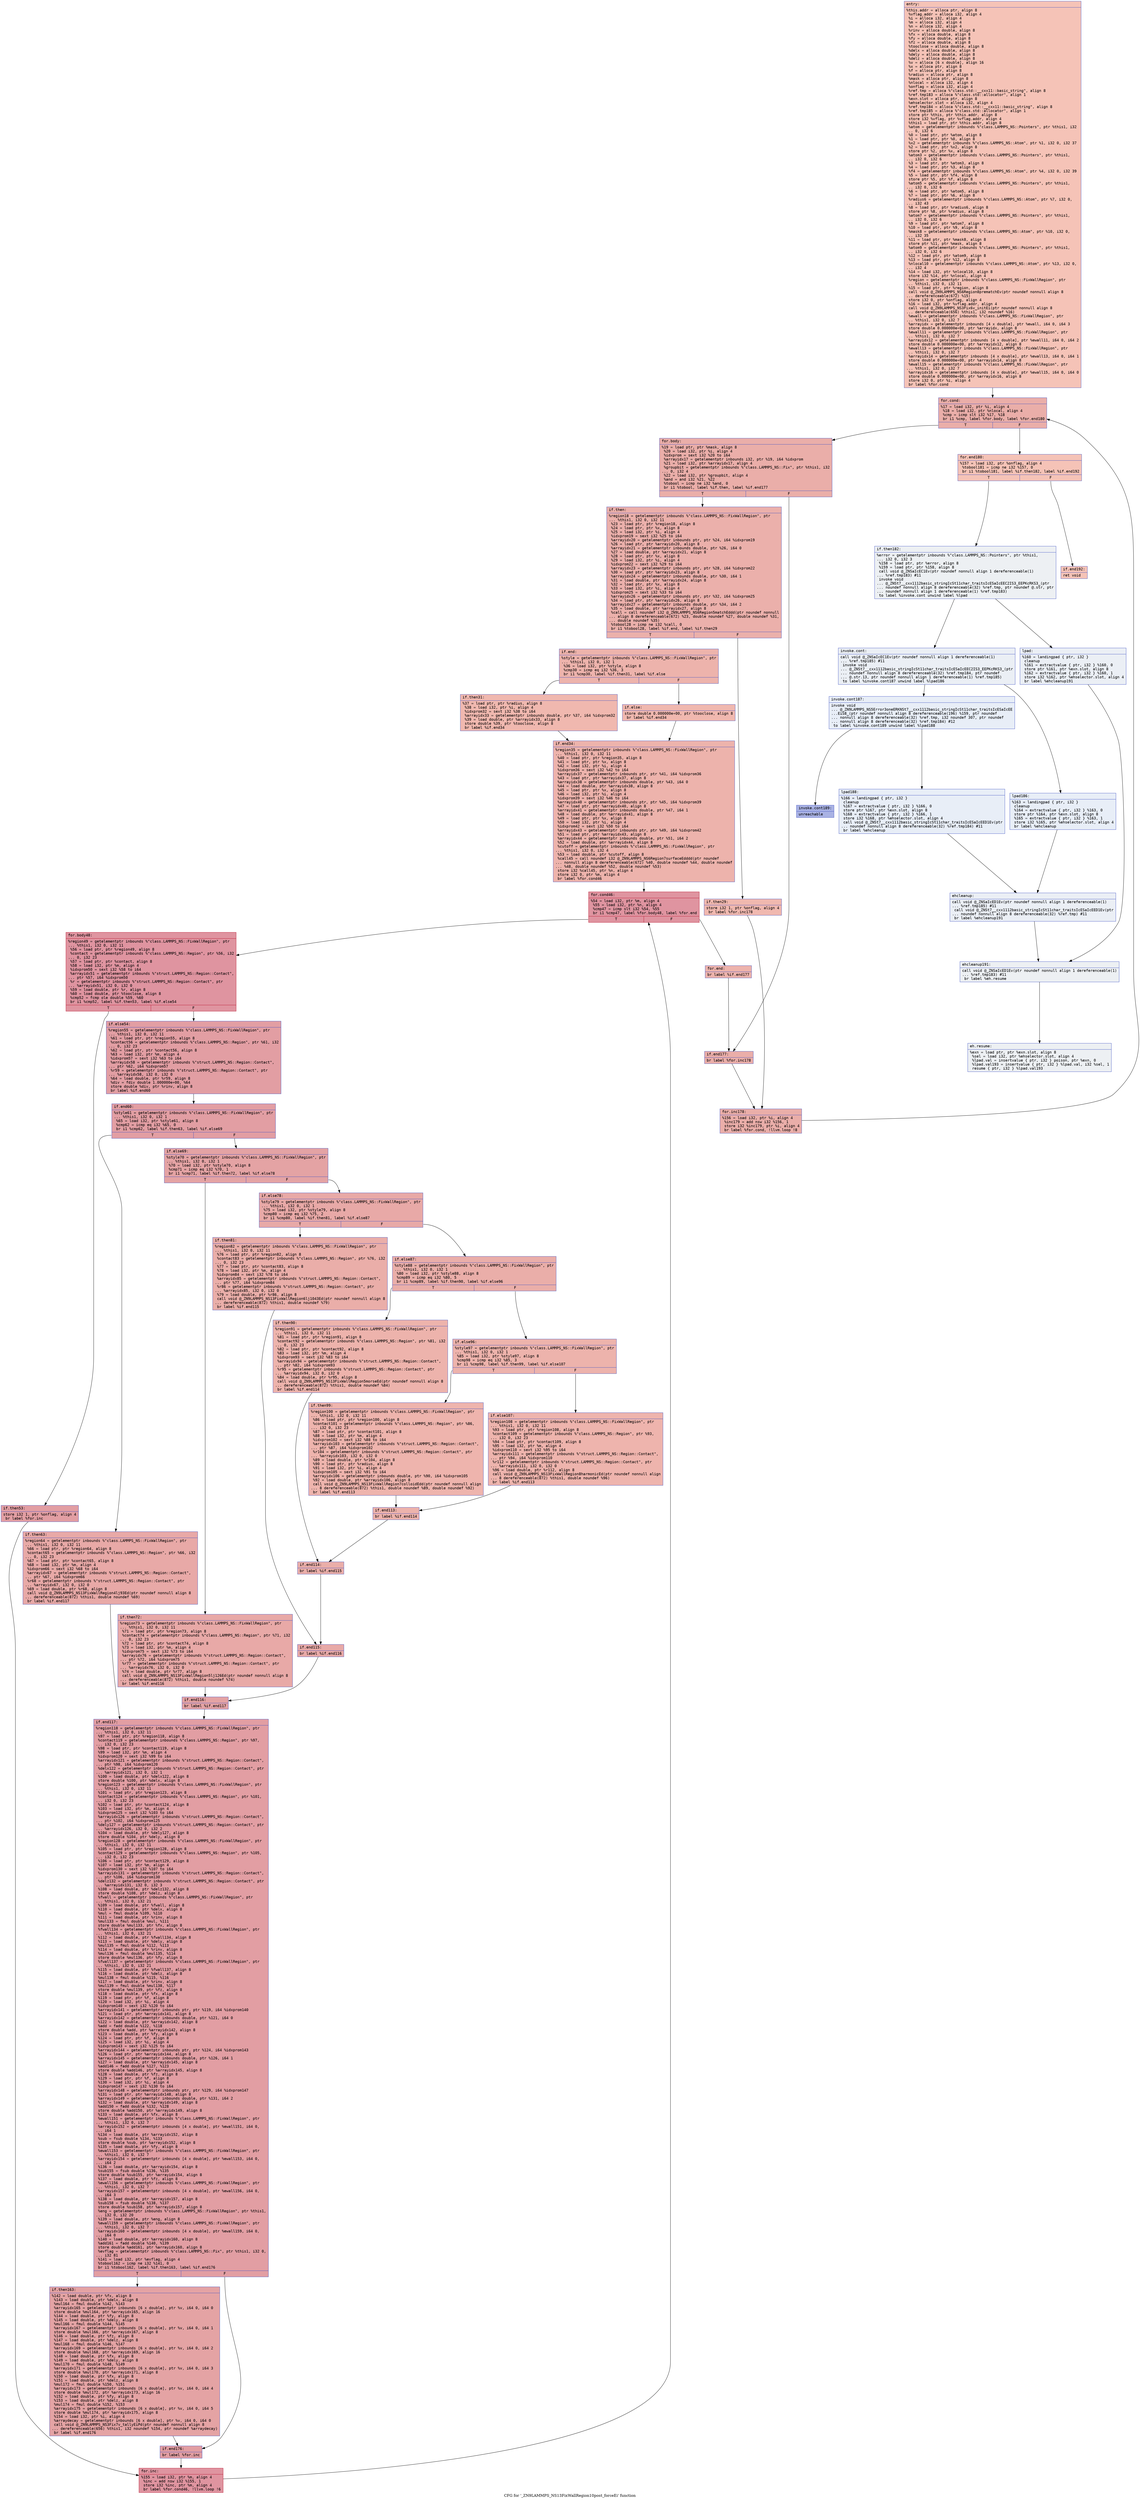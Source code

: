 digraph "CFG for '_ZN9LAMMPS_NS13FixWallRegion10post_forceEi' function" {
	label="CFG for '_ZN9LAMMPS_NS13FixWallRegion10post_forceEi' function";

	Node0x5591c7708be0 [shape=record,color="#3d50c3ff", style=filled, fillcolor="#e8765c70" fontname="Courier",label="{entry:\l|  %this.addr = alloca ptr, align 8\l  %vflag.addr = alloca i32, align 4\l  %i = alloca i32, align 4\l  %m = alloca i32, align 4\l  %n = alloca i32, align 4\l  %rinv = alloca double, align 8\l  %fx = alloca double, align 8\l  %fy = alloca double, align 8\l  %fz = alloca double, align 8\l  %tooclose = alloca double, align 8\l  %delx = alloca double, align 8\l  %dely = alloca double, align 8\l  %delz = alloca double, align 8\l  %v = alloca [6 x double], align 16\l  %x = alloca ptr, align 8\l  %f = alloca ptr, align 8\l  %radius = alloca ptr, align 8\l  %mask = alloca ptr, align 8\l  %nlocal = alloca i32, align 4\l  %onflag = alloca i32, align 4\l  %ref.tmp = alloca %\"class.std::__cxx11::basic_string\", align 8\l  %ref.tmp183 = alloca %\"class.std::allocator\", align 1\l  %exn.slot = alloca ptr, align 8\l  %ehselector.slot = alloca i32, align 4\l  %ref.tmp184 = alloca %\"class.std::__cxx11::basic_string\", align 8\l  %ref.tmp185 = alloca %\"class.std::allocator\", align 1\l  store ptr %this, ptr %this.addr, align 8\l  store i32 %vflag, ptr %vflag.addr, align 4\l  %this1 = load ptr, ptr %this.addr, align 8\l  %atom = getelementptr inbounds %\"class.LAMMPS_NS::Pointers\", ptr %this1, i32\l... 0, i32 6\l  %0 = load ptr, ptr %atom, align 8\l  %1 = load ptr, ptr %0, align 8\l  %x2 = getelementptr inbounds %\"class.LAMMPS_NS::Atom\", ptr %1, i32 0, i32 37\l  %2 = load ptr, ptr %x2, align 8\l  store ptr %2, ptr %x, align 8\l  %atom3 = getelementptr inbounds %\"class.LAMMPS_NS::Pointers\", ptr %this1,\l... i32 0, i32 6\l  %3 = load ptr, ptr %atom3, align 8\l  %4 = load ptr, ptr %3, align 8\l  %f4 = getelementptr inbounds %\"class.LAMMPS_NS::Atom\", ptr %4, i32 0, i32 39\l  %5 = load ptr, ptr %f4, align 8\l  store ptr %5, ptr %f, align 8\l  %atom5 = getelementptr inbounds %\"class.LAMMPS_NS::Pointers\", ptr %this1,\l... i32 0, i32 6\l  %6 = load ptr, ptr %atom5, align 8\l  %7 = load ptr, ptr %6, align 8\l  %radius6 = getelementptr inbounds %\"class.LAMMPS_NS::Atom\", ptr %7, i32 0,\l... i32 43\l  %8 = load ptr, ptr %radius6, align 8\l  store ptr %8, ptr %radius, align 8\l  %atom7 = getelementptr inbounds %\"class.LAMMPS_NS::Pointers\", ptr %this1,\l... i32 0, i32 6\l  %9 = load ptr, ptr %atom7, align 8\l  %10 = load ptr, ptr %9, align 8\l  %mask8 = getelementptr inbounds %\"class.LAMMPS_NS::Atom\", ptr %10, i32 0,\l... i32 35\l  %11 = load ptr, ptr %mask8, align 8\l  store ptr %11, ptr %mask, align 8\l  %atom9 = getelementptr inbounds %\"class.LAMMPS_NS::Pointers\", ptr %this1,\l... i32 0, i32 6\l  %12 = load ptr, ptr %atom9, align 8\l  %13 = load ptr, ptr %12, align 8\l  %nlocal10 = getelementptr inbounds %\"class.LAMMPS_NS::Atom\", ptr %13, i32 0,\l... i32 4\l  %14 = load i32, ptr %nlocal10, align 8\l  store i32 %14, ptr %nlocal, align 4\l  %region = getelementptr inbounds %\"class.LAMMPS_NS::FixWallRegion\", ptr\l... %this1, i32 0, i32 11\l  %15 = load ptr, ptr %region, align 8\l  call void @_ZN9LAMMPS_NS6Region8prematchEv(ptr noundef nonnull align 8\l... dereferenceable(672) %15)\l  store i32 0, ptr %onflag, align 4\l  %16 = load i32, ptr %vflag.addr, align 4\l  call void @_ZN9LAMMPS_NS3Fix6v_initEi(ptr noundef nonnull align 8\l... dereferenceable(656) %this1, i32 noundef %16)\l  %ewall = getelementptr inbounds %\"class.LAMMPS_NS::FixWallRegion\", ptr\l... %this1, i32 0, i32 7\l  %arrayidx = getelementptr inbounds [4 x double], ptr %ewall, i64 0, i64 3\l  store double 0.000000e+00, ptr %arrayidx, align 8\l  %ewall11 = getelementptr inbounds %\"class.LAMMPS_NS::FixWallRegion\", ptr\l... %this1, i32 0, i32 7\l  %arrayidx12 = getelementptr inbounds [4 x double], ptr %ewall11, i64 0, i64 2\l  store double 0.000000e+00, ptr %arrayidx12, align 8\l  %ewall13 = getelementptr inbounds %\"class.LAMMPS_NS::FixWallRegion\", ptr\l... %this1, i32 0, i32 7\l  %arrayidx14 = getelementptr inbounds [4 x double], ptr %ewall13, i64 0, i64 1\l  store double 0.000000e+00, ptr %arrayidx14, align 8\l  %ewall15 = getelementptr inbounds %\"class.LAMMPS_NS::FixWallRegion\", ptr\l... %this1, i32 0, i32 7\l  %arrayidx16 = getelementptr inbounds [4 x double], ptr %ewall15, i64 0, i64 0\l  store double 0.000000e+00, ptr %arrayidx16, align 8\l  store i32 0, ptr %i, align 4\l  br label %for.cond\l}"];
	Node0x5591c7708be0 -> Node0x5591c770cb90[tooltip="entry -> for.cond\nProbability 100.00%" ];
	Node0x5591c770cb90 [shape=record,color="#3d50c3ff", style=filled, fillcolor="#d0473d70" fontname="Courier",label="{for.cond:\l|  %17 = load i32, ptr %i, align 4\l  %18 = load i32, ptr %nlocal, align 4\l  %cmp = icmp slt i32 %17, %18\l  br i1 %cmp, label %for.body, label %for.end180\l|{<s0>T|<s1>F}}"];
	Node0x5591c770cb90:s0 -> Node0x5591c770ce90[tooltip="for.cond -> for.body\nProbability 96.88%" ];
	Node0x5591c770cb90:s1 -> Node0x5591c770cf10[tooltip="for.cond -> for.end180\nProbability 3.12%" ];
	Node0x5591c770ce90 [shape=record,color="#3d50c3ff", style=filled, fillcolor="#d0473d70" fontname="Courier",label="{for.body:\l|  %19 = load ptr, ptr %mask, align 8\l  %20 = load i32, ptr %i, align 4\l  %idxprom = sext i32 %20 to i64\l  %arrayidx17 = getelementptr inbounds i32, ptr %19, i64 %idxprom\l  %21 = load i32, ptr %arrayidx17, align 4\l  %groupbit = getelementptr inbounds %\"class.LAMMPS_NS::Fix\", ptr %this1, i32\l... 0, i32 4\l  %22 = load i32, ptr %groupbit, align 4\l  %and = and i32 %21, %22\l  %tobool = icmp ne i32 %and, 0\l  br i1 %tobool, label %if.then, label %if.end177\l|{<s0>T|<s1>F}}"];
	Node0x5591c770ce90:s0 -> Node0x5591c770d650[tooltip="for.body -> if.then\nProbability 62.50%" ];
	Node0x5591c770ce90:s1 -> Node0x5591c770d6c0[tooltip="for.body -> if.end177\nProbability 37.50%" ];
	Node0x5591c770d650 [shape=record,color="#3d50c3ff", style=filled, fillcolor="#d24b4070" fontname="Courier",label="{if.then:\l|  %region18 = getelementptr inbounds %\"class.LAMMPS_NS::FixWallRegion\", ptr\l... %this1, i32 0, i32 11\l  %23 = load ptr, ptr %region18, align 8\l  %24 = load ptr, ptr %x, align 8\l  %25 = load i32, ptr %i, align 4\l  %idxprom19 = sext i32 %25 to i64\l  %arrayidx20 = getelementptr inbounds ptr, ptr %24, i64 %idxprom19\l  %26 = load ptr, ptr %arrayidx20, align 8\l  %arrayidx21 = getelementptr inbounds double, ptr %26, i64 0\l  %27 = load double, ptr %arrayidx21, align 8\l  %28 = load ptr, ptr %x, align 8\l  %29 = load i32, ptr %i, align 4\l  %idxprom22 = sext i32 %29 to i64\l  %arrayidx23 = getelementptr inbounds ptr, ptr %28, i64 %idxprom22\l  %30 = load ptr, ptr %arrayidx23, align 8\l  %arrayidx24 = getelementptr inbounds double, ptr %30, i64 1\l  %31 = load double, ptr %arrayidx24, align 8\l  %32 = load ptr, ptr %x, align 8\l  %33 = load i32, ptr %i, align 4\l  %idxprom25 = sext i32 %33 to i64\l  %arrayidx26 = getelementptr inbounds ptr, ptr %32, i64 %idxprom25\l  %34 = load ptr, ptr %arrayidx26, align 8\l  %arrayidx27 = getelementptr inbounds double, ptr %34, i64 2\l  %35 = load double, ptr %arrayidx27, align 8\l  %call = call noundef i32 @_ZN9LAMMPS_NS6Region5matchEddd(ptr noundef nonnull\l... align 8 dereferenceable(672) %23, double noundef %27, double noundef %31,\l... double noundef %35)\l  %tobool28 = icmp ne i32 %call, 0\l  br i1 %tobool28, label %if.end, label %if.then29\l|{<s0>T|<s1>F}}"];
	Node0x5591c770d650:s0 -> Node0x5591c770e980[tooltip="if.then -> if.end\nProbability 62.50%" ];
	Node0x5591c770d650:s1 -> Node0x5591c770ea30[tooltip="if.then -> if.then29\nProbability 37.50%" ];
	Node0x5591c770ea30 [shape=record,color="#3d50c3ff", style=filled, fillcolor="#dc5d4a70" fontname="Courier",label="{if.then29:\l|  store i32 1, ptr %onflag, align 4\l  br label %for.inc178\l}"];
	Node0x5591c770ea30 -> Node0x5591c770ec60[tooltip="if.then29 -> for.inc178\nProbability 100.00%" ];
	Node0x5591c770e980 [shape=record,color="#3d50c3ff", style=filled, fillcolor="#d6524470" fontname="Courier",label="{if.end:\l|  %style = getelementptr inbounds %\"class.LAMMPS_NS::FixWallRegion\", ptr\l... %this1, i32 0, i32 1\l  %36 = load i32, ptr %style, align 8\l  %cmp30 = icmp eq i32 %36, 3\l  br i1 %cmp30, label %if.then31, label %if.else\l|{<s0>T|<s1>F}}"];
	Node0x5591c770e980:s0 -> Node0x5591c770ef60[tooltip="if.end -> if.then31\nProbability 50.00%" ];
	Node0x5591c770e980:s1 -> Node0x5591c770efe0[tooltip="if.end -> if.else\nProbability 50.00%" ];
	Node0x5591c770ef60 [shape=record,color="#3d50c3ff", style=filled, fillcolor="#dc5d4a70" fontname="Courier",label="{if.then31:\l|  %37 = load ptr, ptr %radius, align 8\l  %38 = load i32, ptr %i, align 4\l  %idxprom32 = sext i32 %38 to i64\l  %arrayidx33 = getelementptr inbounds double, ptr %37, i64 %idxprom32\l  %39 = load double, ptr %arrayidx33, align 8\l  store double %39, ptr %tooclose, align 8\l  br label %if.end34\l}"];
	Node0x5591c770ef60 -> Node0x5591c770f4f0[tooltip="if.then31 -> if.end34\nProbability 100.00%" ];
	Node0x5591c770efe0 [shape=record,color="#3d50c3ff", style=filled, fillcolor="#dc5d4a70" fontname="Courier",label="{if.else:\l|  store double 0.000000e+00, ptr %tooclose, align 8\l  br label %if.end34\l}"];
	Node0x5591c770efe0 -> Node0x5591c770f4f0[tooltip="if.else -> if.end34\nProbability 100.00%" ];
	Node0x5591c770f4f0 [shape=record,color="#3d50c3ff", style=filled, fillcolor="#d6524470" fontname="Courier",label="{if.end34:\l|  %region35 = getelementptr inbounds %\"class.LAMMPS_NS::FixWallRegion\", ptr\l... %this1, i32 0, i32 11\l  %40 = load ptr, ptr %region35, align 8\l  %41 = load ptr, ptr %x, align 8\l  %42 = load i32, ptr %i, align 4\l  %idxprom36 = sext i32 %42 to i64\l  %arrayidx37 = getelementptr inbounds ptr, ptr %41, i64 %idxprom36\l  %43 = load ptr, ptr %arrayidx37, align 8\l  %arrayidx38 = getelementptr inbounds double, ptr %43, i64 0\l  %44 = load double, ptr %arrayidx38, align 8\l  %45 = load ptr, ptr %x, align 8\l  %46 = load i32, ptr %i, align 4\l  %idxprom39 = sext i32 %46 to i64\l  %arrayidx40 = getelementptr inbounds ptr, ptr %45, i64 %idxprom39\l  %47 = load ptr, ptr %arrayidx40, align 8\l  %arrayidx41 = getelementptr inbounds double, ptr %47, i64 1\l  %48 = load double, ptr %arrayidx41, align 8\l  %49 = load ptr, ptr %x, align 8\l  %50 = load i32, ptr %i, align 4\l  %idxprom42 = sext i32 %50 to i64\l  %arrayidx43 = getelementptr inbounds ptr, ptr %49, i64 %idxprom42\l  %51 = load ptr, ptr %arrayidx43, align 8\l  %arrayidx44 = getelementptr inbounds double, ptr %51, i64 2\l  %52 = load double, ptr %arrayidx44, align 8\l  %cutoff = getelementptr inbounds %\"class.LAMMPS_NS::FixWallRegion\", ptr\l... %this1, i32 0, i32 4\l  %53 = load double, ptr %cutoff, align 8\l  %call45 = call noundef i32 @_ZN9LAMMPS_NS6Region7surfaceEdddd(ptr noundef\l... nonnull align 8 dereferenceable(672) %40, double noundef %44, double noundef\l... %48, double noundef %52, double noundef %53)\l  store i32 %call45, ptr %n, align 4\l  store i32 0, ptr %m, align 4\l  br label %for.cond46\l}"];
	Node0x5591c770f4f0 -> Node0x5591c7711260[tooltip="if.end34 -> for.cond46\nProbability 100.00%" ];
	Node0x5591c7711260 [shape=record,color="#b70d28ff", style=filled, fillcolor="#b70d2870" fontname="Courier",label="{for.cond46:\l|  %54 = load i32, ptr %m, align 4\l  %55 = load i32, ptr %n, align 4\l  %cmp47 = icmp slt i32 %54, %55\l  br i1 %cmp47, label %for.body48, label %for.end\l|{<s0>T|<s1>F}}"];
	Node0x5591c7711260:s0 -> Node0x5591c77114b0[tooltip="for.cond46 -> for.body48\nProbability 96.88%" ];
	Node0x5591c7711260:s1 -> Node0x5591c770c430[tooltip="for.cond46 -> for.end\nProbability 3.12%" ];
	Node0x5591c77114b0 [shape=record,color="#b70d28ff", style=filled, fillcolor="#b70d2870" fontname="Courier",label="{for.body48:\l|  %region49 = getelementptr inbounds %\"class.LAMMPS_NS::FixWallRegion\", ptr\l... %this1, i32 0, i32 11\l  %56 = load ptr, ptr %region49, align 8\l  %contact = getelementptr inbounds %\"class.LAMMPS_NS::Region\", ptr %56, i32\l... 0, i32 23\l  %57 = load ptr, ptr %contact, align 8\l  %58 = load i32, ptr %m, align 4\l  %idxprom50 = sext i32 %58 to i64\l  %arrayidx51 = getelementptr inbounds %\"struct.LAMMPS_NS::Region::Contact\",\l... ptr %57, i64 %idxprom50\l  %r = getelementptr inbounds %\"struct.LAMMPS_NS::Region::Contact\", ptr\l... %arrayidx51, i32 0, i32 0\l  %59 = load double, ptr %r, align 8\l  %60 = load double, ptr %tooclose, align 8\l  %cmp52 = fcmp ole double %59, %60\l  br i1 %cmp52, label %if.then53, label %if.else54\l|{<s0>T|<s1>F}}"];
	Node0x5591c77114b0:s0 -> Node0x5591c7712440[tooltip="for.body48 -> if.then53\nProbability 50.00%" ];
	Node0x5591c77114b0:s1 -> Node0x5591c77124c0[tooltip="for.body48 -> if.else54\nProbability 50.00%" ];
	Node0x5591c7712440 [shape=record,color="#3d50c3ff", style=filled, fillcolor="#be242e70" fontname="Courier",label="{if.then53:\l|  store i32 1, ptr %onflag, align 4\l  br label %for.inc\l}"];
	Node0x5591c7712440 -> Node0x5591c77126f0[tooltip="if.then53 -> for.inc\nProbability 100.00%" ];
	Node0x5591c77124c0 [shape=record,color="#3d50c3ff", style=filled, fillcolor="#be242e70" fontname="Courier",label="{if.else54:\l|  %region55 = getelementptr inbounds %\"class.LAMMPS_NS::FixWallRegion\", ptr\l... %this1, i32 0, i32 11\l  %61 = load ptr, ptr %region55, align 8\l  %contact56 = getelementptr inbounds %\"class.LAMMPS_NS::Region\", ptr %61, i32\l... 0, i32 23\l  %62 = load ptr, ptr %contact56, align 8\l  %63 = load i32, ptr %m, align 4\l  %idxprom57 = sext i32 %63 to i64\l  %arrayidx58 = getelementptr inbounds %\"struct.LAMMPS_NS::Region::Contact\",\l... ptr %62, i64 %idxprom57\l  %r59 = getelementptr inbounds %\"struct.LAMMPS_NS::Region::Contact\", ptr\l... %arrayidx58, i32 0, i32 0\l  %64 = load double, ptr %r59, align 8\l  %div = fdiv double 1.000000e+00, %64\l  store double %div, ptr %rinv, align 8\l  br label %if.end60\l}"];
	Node0x5591c77124c0 -> Node0x5591c7712f50[tooltip="if.else54 -> if.end60\nProbability 100.00%" ];
	Node0x5591c7712f50 [shape=record,color="#3d50c3ff", style=filled, fillcolor="#be242e70" fontname="Courier",label="{if.end60:\l|  %style61 = getelementptr inbounds %\"class.LAMMPS_NS::FixWallRegion\", ptr\l... %this1, i32 0, i32 1\l  %65 = load i32, ptr %style61, align 8\l  %cmp62 = icmp eq i32 %65, 0\l  br i1 %cmp62, label %if.then63, label %if.else69\l|{<s0>T|<s1>F}}"];
	Node0x5591c7712f50:s0 -> Node0x5591c7713250[tooltip="if.end60 -> if.then63\nProbability 37.50%" ];
	Node0x5591c7712f50:s1 -> Node0x5591c77132d0[tooltip="if.end60 -> if.else69\nProbability 62.50%" ];
	Node0x5591c7713250 [shape=record,color="#3d50c3ff", style=filled, fillcolor="#ca3b3770" fontname="Courier",label="{if.then63:\l|  %region64 = getelementptr inbounds %\"class.LAMMPS_NS::FixWallRegion\", ptr\l... %this1, i32 0, i32 11\l  %66 = load ptr, ptr %region64, align 8\l  %contact65 = getelementptr inbounds %\"class.LAMMPS_NS::Region\", ptr %66, i32\l... 0, i32 23\l  %67 = load ptr, ptr %contact65, align 8\l  %68 = load i32, ptr %m, align 4\l  %idxprom66 = sext i32 %68 to i64\l  %arrayidx67 = getelementptr inbounds %\"struct.LAMMPS_NS::Region::Contact\",\l... ptr %67, i64 %idxprom66\l  %r68 = getelementptr inbounds %\"struct.LAMMPS_NS::Region::Contact\", ptr\l... %arrayidx67, i32 0, i32 0\l  %69 = load double, ptr %r68, align 8\l  call void @_ZN9LAMMPS_NS13FixWallRegion4lj93Ed(ptr noundef nonnull align 8\l... dereferenceable(872) %this1, double noundef %69)\l  br label %if.end117\l}"];
	Node0x5591c7713250 -> Node0x5591c7713cc0[tooltip="if.then63 -> if.end117\nProbability 100.00%" ];
	Node0x5591c77132d0 [shape=record,color="#3d50c3ff", style=filled, fillcolor="#c32e3170" fontname="Courier",label="{if.else69:\l|  %style70 = getelementptr inbounds %\"class.LAMMPS_NS::FixWallRegion\", ptr\l... %this1, i32 0, i32 1\l  %70 = load i32, ptr %style70, align 8\l  %cmp71 = icmp eq i32 %70, 1\l  br i1 %cmp71, label %if.then72, label %if.else78\l|{<s0>T|<s1>F}}"];
	Node0x5591c77132d0:s0 -> Node0x5591c7713fb0[tooltip="if.else69 -> if.then72\nProbability 50.00%" ];
	Node0x5591c77132d0:s1 -> Node0x5591c7714030[tooltip="if.else69 -> if.else78\nProbability 50.00%" ];
	Node0x5591c7713fb0 [shape=record,color="#3d50c3ff", style=filled, fillcolor="#ca3b3770" fontname="Courier",label="{if.then72:\l|  %region73 = getelementptr inbounds %\"class.LAMMPS_NS::FixWallRegion\", ptr\l... %this1, i32 0, i32 11\l  %71 = load ptr, ptr %region73, align 8\l  %contact74 = getelementptr inbounds %\"class.LAMMPS_NS::Region\", ptr %71, i32\l... 0, i32 23\l  %72 = load ptr, ptr %contact74, align 8\l  %73 = load i32, ptr %m, align 4\l  %idxprom75 = sext i32 %73 to i64\l  %arrayidx76 = getelementptr inbounds %\"struct.LAMMPS_NS::Region::Contact\",\l... ptr %72, i64 %idxprom75\l  %r77 = getelementptr inbounds %\"struct.LAMMPS_NS::Region::Contact\", ptr\l... %arrayidx76, i32 0, i32 0\l  %74 = load double, ptr %r77, align 8\l  call void @_ZN9LAMMPS_NS13FixWallRegion5lj126Ed(ptr noundef nonnull align 8\l... dereferenceable(872) %this1, double noundef %74)\l  br label %if.end116\l}"];
	Node0x5591c7713fb0 -> Node0x5591c7714a20[tooltip="if.then72 -> if.end116\nProbability 100.00%" ];
	Node0x5591c7714030 [shape=record,color="#3d50c3ff", style=filled, fillcolor="#ca3b3770" fontname="Courier",label="{if.else78:\l|  %style79 = getelementptr inbounds %\"class.LAMMPS_NS::FixWallRegion\", ptr\l... %this1, i32 0, i32 1\l  %75 = load i32, ptr %style79, align 8\l  %cmp80 = icmp eq i32 %75, 2\l  br i1 %cmp80, label %if.then81, label %if.else87\l|{<s0>T|<s1>F}}"];
	Node0x5591c7714030:s0 -> Node0x5591c7714d10[tooltip="if.else78 -> if.then81\nProbability 50.00%" ];
	Node0x5591c7714030:s1 -> Node0x5591c7714d90[tooltip="if.else78 -> if.else87\nProbability 50.00%" ];
	Node0x5591c7714d10 [shape=record,color="#3d50c3ff", style=filled, fillcolor="#d0473d70" fontname="Courier",label="{if.then81:\l|  %region82 = getelementptr inbounds %\"class.LAMMPS_NS::FixWallRegion\", ptr\l... %this1, i32 0, i32 11\l  %76 = load ptr, ptr %region82, align 8\l  %contact83 = getelementptr inbounds %\"class.LAMMPS_NS::Region\", ptr %76, i32\l... 0, i32 23\l  %77 = load ptr, ptr %contact83, align 8\l  %78 = load i32, ptr %m, align 4\l  %idxprom84 = sext i32 %78 to i64\l  %arrayidx85 = getelementptr inbounds %\"struct.LAMMPS_NS::Region::Contact\",\l... ptr %77, i64 %idxprom84\l  %r86 = getelementptr inbounds %\"struct.LAMMPS_NS::Region::Contact\", ptr\l... %arrayidx85, i32 0, i32 0\l  %79 = load double, ptr %r86, align 8\l  call void @_ZN9LAMMPS_NS13FixWallRegion6lj1043Ed(ptr noundef nonnull align 8\l... dereferenceable(872) %this1, double noundef %79)\l  br label %if.end115\l}"];
	Node0x5591c7714d10 -> Node0x5591c7715780[tooltip="if.then81 -> if.end115\nProbability 100.00%" ];
	Node0x5591c7714d90 [shape=record,color="#3d50c3ff", style=filled, fillcolor="#d0473d70" fontname="Courier",label="{if.else87:\l|  %style88 = getelementptr inbounds %\"class.LAMMPS_NS::FixWallRegion\", ptr\l... %this1, i32 0, i32 1\l  %80 = load i32, ptr %style88, align 8\l  %cmp89 = icmp eq i32 %80, 5\l  br i1 %cmp89, label %if.then90, label %if.else96\l|{<s0>T|<s1>F}}"];
	Node0x5591c7714d90:s0 -> Node0x5591c7715a70[tooltip="if.else87 -> if.then90\nProbability 50.00%" ];
	Node0x5591c7714d90:s1 -> Node0x5591c7715af0[tooltip="if.else87 -> if.else96\nProbability 50.00%" ];
	Node0x5591c7715a70 [shape=record,color="#3d50c3ff", style=filled, fillcolor="#d6524470" fontname="Courier",label="{if.then90:\l|  %region91 = getelementptr inbounds %\"class.LAMMPS_NS::FixWallRegion\", ptr\l... %this1, i32 0, i32 11\l  %81 = load ptr, ptr %region91, align 8\l  %contact92 = getelementptr inbounds %\"class.LAMMPS_NS::Region\", ptr %81, i32\l... 0, i32 23\l  %82 = load ptr, ptr %contact92, align 8\l  %83 = load i32, ptr %m, align 4\l  %idxprom93 = sext i32 %83 to i64\l  %arrayidx94 = getelementptr inbounds %\"struct.LAMMPS_NS::Region::Contact\",\l... ptr %82, i64 %idxprom93\l  %r95 = getelementptr inbounds %\"struct.LAMMPS_NS::Region::Contact\", ptr\l... %arrayidx94, i32 0, i32 0\l  %84 = load double, ptr %r95, align 8\l  call void @_ZN9LAMMPS_NS13FixWallRegion5morseEd(ptr noundef nonnull align 8\l... dereferenceable(872) %this1, double noundef %84)\l  br label %if.end114\l}"];
	Node0x5591c7715a70 -> Node0x5591c77164e0[tooltip="if.then90 -> if.end114\nProbability 100.00%" ];
	Node0x5591c7715af0 [shape=record,color="#3d50c3ff", style=filled, fillcolor="#d6524470" fontname="Courier",label="{if.else96:\l|  %style97 = getelementptr inbounds %\"class.LAMMPS_NS::FixWallRegion\", ptr\l... %this1, i32 0, i32 1\l  %85 = load i32, ptr %style97, align 8\l  %cmp98 = icmp eq i32 %85, 3\l  br i1 %cmp98, label %if.then99, label %if.else107\l|{<s0>T|<s1>F}}"];
	Node0x5591c7715af0:s0 -> Node0x5591c77167d0[tooltip="if.else96 -> if.then99\nProbability 50.00%" ];
	Node0x5591c7715af0:s1 -> Node0x5591c7716850[tooltip="if.else96 -> if.else107\nProbability 50.00%" ];
	Node0x5591c77167d0 [shape=record,color="#3d50c3ff", style=filled, fillcolor="#d8564670" fontname="Courier",label="{if.then99:\l|  %region100 = getelementptr inbounds %\"class.LAMMPS_NS::FixWallRegion\", ptr\l... %this1, i32 0, i32 11\l  %86 = load ptr, ptr %region100, align 8\l  %contact101 = getelementptr inbounds %\"class.LAMMPS_NS::Region\", ptr %86,\l... i32 0, i32 23\l  %87 = load ptr, ptr %contact101, align 8\l  %88 = load i32, ptr %m, align 4\l  %idxprom102 = sext i32 %88 to i64\l  %arrayidx103 = getelementptr inbounds %\"struct.LAMMPS_NS::Region::Contact\",\l... ptr %87, i64 %idxprom102\l  %r104 = getelementptr inbounds %\"struct.LAMMPS_NS::Region::Contact\", ptr\l... %arrayidx103, i32 0, i32 0\l  %89 = load double, ptr %r104, align 8\l  %90 = load ptr, ptr %radius, align 8\l  %91 = load i32, ptr %i, align 4\l  %idxprom105 = sext i32 %91 to i64\l  %arrayidx106 = getelementptr inbounds double, ptr %90, i64 %idxprom105\l  %92 = load double, ptr %arrayidx106, align 8\l  call void @_ZN9LAMMPS_NS13FixWallRegion7colloidEdd(ptr noundef nonnull align\l... 8 dereferenceable(872) %this1, double noundef %89, double noundef %92)\l  br label %if.end113\l}"];
	Node0x5591c77167d0 -> Node0x5591c7717470[tooltip="if.then99 -> if.end113\nProbability 100.00%" ];
	Node0x5591c7716850 [shape=record,color="#3d50c3ff", style=filled, fillcolor="#d8564670" fontname="Courier",label="{if.else107:\l|  %region108 = getelementptr inbounds %\"class.LAMMPS_NS::FixWallRegion\", ptr\l... %this1, i32 0, i32 11\l  %93 = load ptr, ptr %region108, align 8\l  %contact109 = getelementptr inbounds %\"class.LAMMPS_NS::Region\", ptr %93,\l... i32 0, i32 23\l  %94 = load ptr, ptr %contact109, align 8\l  %95 = load i32, ptr %m, align 4\l  %idxprom110 = sext i32 %95 to i64\l  %arrayidx111 = getelementptr inbounds %\"struct.LAMMPS_NS::Region::Contact\",\l... ptr %94, i64 %idxprom110\l  %r112 = getelementptr inbounds %\"struct.LAMMPS_NS::Region::Contact\", ptr\l... %arrayidx111, i32 0, i32 0\l  %96 = load double, ptr %r112, align 8\l  call void @_ZN9LAMMPS_NS13FixWallRegion8harmonicEd(ptr noundef nonnull align\l... 8 dereferenceable(872) %this1, double noundef %96)\l  br label %if.end113\l}"];
	Node0x5591c7716850 -> Node0x5591c7717470[tooltip="if.else107 -> if.end113\nProbability 100.00%" ];
	Node0x5591c7717470 [shape=record,color="#3d50c3ff", style=filled, fillcolor="#d6524470" fontname="Courier",label="{if.end113:\l|  br label %if.end114\l}"];
	Node0x5591c7717470 -> Node0x5591c77164e0[tooltip="if.end113 -> if.end114\nProbability 100.00%" ];
	Node0x5591c77164e0 [shape=record,color="#3d50c3ff", style=filled, fillcolor="#d0473d70" fontname="Courier",label="{if.end114:\l|  br label %if.end115\l}"];
	Node0x5591c77164e0 -> Node0x5591c7715780[tooltip="if.end114 -> if.end115\nProbability 100.00%" ];
	Node0x5591c7715780 [shape=record,color="#3d50c3ff", style=filled, fillcolor="#ca3b3770" fontname="Courier",label="{if.end115:\l|  br label %if.end116\l}"];
	Node0x5591c7715780 -> Node0x5591c7714a20[tooltip="if.end115 -> if.end116\nProbability 100.00%" ];
	Node0x5591c7714a20 [shape=record,color="#3d50c3ff", style=filled, fillcolor="#c32e3170" fontname="Courier",label="{if.end116:\l|  br label %if.end117\l}"];
	Node0x5591c7714a20 -> Node0x5591c7713cc0[tooltip="if.end116 -> if.end117\nProbability 100.00%" ];
	Node0x5591c7713cc0 [shape=record,color="#3d50c3ff", style=filled, fillcolor="#be242e70" fontname="Courier",label="{if.end117:\l|  %region118 = getelementptr inbounds %\"class.LAMMPS_NS::FixWallRegion\", ptr\l... %this1, i32 0, i32 11\l  %97 = load ptr, ptr %region118, align 8\l  %contact119 = getelementptr inbounds %\"class.LAMMPS_NS::Region\", ptr %97,\l... i32 0, i32 23\l  %98 = load ptr, ptr %contact119, align 8\l  %99 = load i32, ptr %m, align 4\l  %idxprom120 = sext i32 %99 to i64\l  %arrayidx121 = getelementptr inbounds %\"struct.LAMMPS_NS::Region::Contact\",\l... ptr %98, i64 %idxprom120\l  %delx122 = getelementptr inbounds %\"struct.LAMMPS_NS::Region::Contact\", ptr\l... %arrayidx121, i32 0, i32 1\l  %100 = load double, ptr %delx122, align 8\l  store double %100, ptr %delx, align 8\l  %region123 = getelementptr inbounds %\"class.LAMMPS_NS::FixWallRegion\", ptr\l... %this1, i32 0, i32 11\l  %101 = load ptr, ptr %region123, align 8\l  %contact124 = getelementptr inbounds %\"class.LAMMPS_NS::Region\", ptr %101,\l... i32 0, i32 23\l  %102 = load ptr, ptr %contact124, align 8\l  %103 = load i32, ptr %m, align 4\l  %idxprom125 = sext i32 %103 to i64\l  %arrayidx126 = getelementptr inbounds %\"struct.LAMMPS_NS::Region::Contact\",\l... ptr %102, i64 %idxprom125\l  %dely127 = getelementptr inbounds %\"struct.LAMMPS_NS::Region::Contact\", ptr\l... %arrayidx126, i32 0, i32 2\l  %104 = load double, ptr %dely127, align 8\l  store double %104, ptr %dely, align 8\l  %region128 = getelementptr inbounds %\"class.LAMMPS_NS::FixWallRegion\", ptr\l... %this1, i32 0, i32 11\l  %105 = load ptr, ptr %region128, align 8\l  %contact129 = getelementptr inbounds %\"class.LAMMPS_NS::Region\", ptr %105,\l... i32 0, i32 23\l  %106 = load ptr, ptr %contact129, align 8\l  %107 = load i32, ptr %m, align 4\l  %idxprom130 = sext i32 %107 to i64\l  %arrayidx131 = getelementptr inbounds %\"struct.LAMMPS_NS::Region::Contact\",\l... ptr %106, i64 %idxprom130\l  %delz132 = getelementptr inbounds %\"struct.LAMMPS_NS::Region::Contact\", ptr\l... %arrayidx131, i32 0, i32 3\l  %108 = load double, ptr %delz132, align 8\l  store double %108, ptr %delz, align 8\l  %fwall = getelementptr inbounds %\"class.LAMMPS_NS::FixWallRegion\", ptr\l... %this1, i32 0, i32 21\l  %109 = load double, ptr %fwall, align 8\l  %110 = load double, ptr %delx, align 8\l  %mul = fmul double %109, %110\l  %111 = load double, ptr %rinv, align 8\l  %mul133 = fmul double %mul, %111\l  store double %mul133, ptr %fx, align 8\l  %fwall134 = getelementptr inbounds %\"class.LAMMPS_NS::FixWallRegion\", ptr\l... %this1, i32 0, i32 21\l  %112 = load double, ptr %fwall134, align 8\l  %113 = load double, ptr %dely, align 8\l  %mul135 = fmul double %112, %113\l  %114 = load double, ptr %rinv, align 8\l  %mul136 = fmul double %mul135, %114\l  store double %mul136, ptr %fy, align 8\l  %fwall137 = getelementptr inbounds %\"class.LAMMPS_NS::FixWallRegion\", ptr\l... %this1, i32 0, i32 21\l  %115 = load double, ptr %fwall137, align 8\l  %116 = load double, ptr %delz, align 8\l  %mul138 = fmul double %115, %116\l  %117 = load double, ptr %rinv, align 8\l  %mul139 = fmul double %mul138, %117\l  store double %mul139, ptr %fz, align 8\l  %118 = load double, ptr %fx, align 8\l  %119 = load ptr, ptr %f, align 8\l  %120 = load i32, ptr %i, align 4\l  %idxprom140 = sext i32 %120 to i64\l  %arrayidx141 = getelementptr inbounds ptr, ptr %119, i64 %idxprom140\l  %121 = load ptr, ptr %arrayidx141, align 8\l  %arrayidx142 = getelementptr inbounds double, ptr %121, i64 0\l  %122 = load double, ptr %arrayidx142, align 8\l  %add = fadd double %122, %118\l  store double %add, ptr %arrayidx142, align 8\l  %123 = load double, ptr %fy, align 8\l  %124 = load ptr, ptr %f, align 8\l  %125 = load i32, ptr %i, align 4\l  %idxprom143 = sext i32 %125 to i64\l  %arrayidx144 = getelementptr inbounds ptr, ptr %124, i64 %idxprom143\l  %126 = load ptr, ptr %arrayidx144, align 8\l  %arrayidx145 = getelementptr inbounds double, ptr %126, i64 1\l  %127 = load double, ptr %arrayidx145, align 8\l  %add146 = fadd double %127, %123\l  store double %add146, ptr %arrayidx145, align 8\l  %128 = load double, ptr %fz, align 8\l  %129 = load ptr, ptr %f, align 8\l  %130 = load i32, ptr %i, align 4\l  %idxprom147 = sext i32 %130 to i64\l  %arrayidx148 = getelementptr inbounds ptr, ptr %129, i64 %idxprom147\l  %131 = load ptr, ptr %arrayidx148, align 8\l  %arrayidx149 = getelementptr inbounds double, ptr %131, i64 2\l  %132 = load double, ptr %arrayidx149, align 8\l  %add150 = fadd double %132, %128\l  store double %add150, ptr %arrayidx149, align 8\l  %133 = load double, ptr %fx, align 8\l  %ewall151 = getelementptr inbounds %\"class.LAMMPS_NS::FixWallRegion\", ptr\l... %this1, i32 0, i32 7\l  %arrayidx152 = getelementptr inbounds [4 x double], ptr %ewall151, i64 0,\l... i64 1\l  %134 = load double, ptr %arrayidx152, align 8\l  %sub = fsub double %134, %133\l  store double %sub, ptr %arrayidx152, align 8\l  %135 = load double, ptr %fy, align 8\l  %ewall153 = getelementptr inbounds %\"class.LAMMPS_NS::FixWallRegion\", ptr\l... %this1, i32 0, i32 7\l  %arrayidx154 = getelementptr inbounds [4 x double], ptr %ewall153, i64 0,\l... i64 2\l  %136 = load double, ptr %arrayidx154, align 8\l  %sub155 = fsub double %136, %135\l  store double %sub155, ptr %arrayidx154, align 8\l  %137 = load double, ptr %fz, align 8\l  %ewall156 = getelementptr inbounds %\"class.LAMMPS_NS::FixWallRegion\", ptr\l... %this1, i32 0, i32 7\l  %arrayidx157 = getelementptr inbounds [4 x double], ptr %ewall156, i64 0,\l... i64 3\l  %138 = load double, ptr %arrayidx157, align 8\l  %sub158 = fsub double %138, %137\l  store double %sub158, ptr %arrayidx157, align 8\l  %eng = getelementptr inbounds %\"class.LAMMPS_NS::FixWallRegion\", ptr %this1,\l... i32 0, i32 20\l  %139 = load double, ptr %eng, align 8\l  %ewall159 = getelementptr inbounds %\"class.LAMMPS_NS::FixWallRegion\", ptr\l... %this1, i32 0, i32 7\l  %arrayidx160 = getelementptr inbounds [4 x double], ptr %ewall159, i64 0,\l... i64 0\l  %140 = load double, ptr %arrayidx160, align 8\l  %add161 = fadd double %140, %139\l  store double %add161, ptr %arrayidx160, align 8\l  %evflag = getelementptr inbounds %\"class.LAMMPS_NS::Fix\", ptr %this1, i32 0,\l... i32 81\l  %141 = load i32, ptr %evflag, align 4\l  %tobool162 = icmp ne i32 %141, 0\l  br i1 %tobool162, label %if.then163, label %if.end176\l|{<s0>T|<s1>F}}"];
	Node0x5591c7713cc0:s0 -> Node0x5591c771db80[tooltip="if.end117 -> if.then163\nProbability 62.50%" ];
	Node0x5591c7713cc0:s1 -> Node0x5591c771dc00[tooltip="if.end117 -> if.end176\nProbability 37.50%" ];
	Node0x5591c771db80 [shape=record,color="#3d50c3ff", style=filled, fillcolor="#c32e3170" fontname="Courier",label="{if.then163:\l|  %142 = load double, ptr %fx, align 8\l  %143 = load double, ptr %delx, align 8\l  %mul164 = fmul double %142, %143\l  %arrayidx165 = getelementptr inbounds [6 x double], ptr %v, i64 0, i64 0\l  store double %mul164, ptr %arrayidx165, align 16\l  %144 = load double, ptr %fy, align 8\l  %145 = load double, ptr %dely, align 8\l  %mul166 = fmul double %144, %145\l  %arrayidx167 = getelementptr inbounds [6 x double], ptr %v, i64 0, i64 1\l  store double %mul166, ptr %arrayidx167, align 8\l  %146 = load double, ptr %fz, align 8\l  %147 = load double, ptr %delz, align 8\l  %mul168 = fmul double %146, %147\l  %arrayidx169 = getelementptr inbounds [6 x double], ptr %v, i64 0, i64 2\l  store double %mul168, ptr %arrayidx169, align 16\l  %148 = load double, ptr %fx, align 8\l  %149 = load double, ptr %dely, align 8\l  %mul170 = fmul double %148, %149\l  %arrayidx171 = getelementptr inbounds [6 x double], ptr %v, i64 0, i64 3\l  store double %mul170, ptr %arrayidx171, align 8\l  %150 = load double, ptr %fx, align 8\l  %151 = load double, ptr %delz, align 8\l  %mul172 = fmul double %150, %151\l  %arrayidx173 = getelementptr inbounds [6 x double], ptr %v, i64 0, i64 4\l  store double %mul172, ptr %arrayidx173, align 16\l  %152 = load double, ptr %fy, align 8\l  %153 = load double, ptr %delz, align 8\l  %mul174 = fmul double %152, %153\l  %arrayidx175 = getelementptr inbounds [6 x double], ptr %v, i64 0, i64 5\l  store double %mul174, ptr %arrayidx175, align 8\l  %154 = load i32, ptr %i, align 4\l  %arraydecay = getelementptr inbounds [6 x double], ptr %v, i64 0, i64 0\l  call void @_ZN9LAMMPS_NS3Fix7v_tallyEiPd(ptr noundef nonnull align 8\l... dereferenceable(656) %this1, i32 noundef %154, ptr noundef %arraydecay)\l  br label %if.end176\l}"];
	Node0x5591c771db80 -> Node0x5591c771dc00[tooltip="if.then163 -> if.end176\nProbability 100.00%" ];
	Node0x5591c771dc00 [shape=record,color="#3d50c3ff", style=filled, fillcolor="#be242e70" fontname="Courier",label="{if.end176:\l|  br label %for.inc\l}"];
	Node0x5591c771dc00 -> Node0x5591c77126f0[tooltip="if.end176 -> for.inc\nProbability 100.00%" ];
	Node0x5591c77126f0 [shape=record,color="#b70d28ff", style=filled, fillcolor="#b70d2870" fontname="Courier",label="{for.inc:\l|  %155 = load i32, ptr %m, align 4\l  %inc = add nsw i32 %155, 1\l  store i32 %inc, ptr %m, align 4\l  br label %for.cond46, !llvm.loop !6\l}"];
	Node0x5591c77126f0 -> Node0x5591c7711260[tooltip="for.inc -> for.cond46\nProbability 100.00%" ];
	Node0x5591c770c430 [shape=record,color="#3d50c3ff", style=filled, fillcolor="#d6524470" fontname="Courier",label="{for.end:\l|  br label %if.end177\l}"];
	Node0x5591c770c430 -> Node0x5591c770d6c0[tooltip="for.end -> if.end177\nProbability 100.00%" ];
	Node0x5591c770d6c0 [shape=record,color="#3d50c3ff", style=filled, fillcolor="#d0473d70" fontname="Courier",label="{if.end177:\l|  br label %for.inc178\l}"];
	Node0x5591c770d6c0 -> Node0x5591c770ec60[tooltip="if.end177 -> for.inc178\nProbability 100.00%" ];
	Node0x5591c770ec60 [shape=record,color="#3d50c3ff", style=filled, fillcolor="#d0473d70" fontname="Courier",label="{for.inc178:\l|  %156 = load i32, ptr %i, align 4\l  %inc179 = add nsw i32 %156, 1\l  store i32 %inc179, ptr %i, align 4\l  br label %for.cond, !llvm.loop !8\l}"];
	Node0x5591c770ec60 -> Node0x5591c770cb90[tooltip="for.inc178 -> for.cond\nProbability 100.00%" ];
	Node0x5591c770cf10 [shape=record,color="#3d50c3ff", style=filled, fillcolor="#e8765c70" fontname="Courier",label="{for.end180:\l|  %157 = load i32, ptr %onflag, align 4\l  %tobool181 = icmp ne i32 %157, 0\l  br i1 %tobool181, label %if.then182, label %if.end192\l|{<s0>T|<s1>F}}"];
	Node0x5591c770cf10:s0 -> Node0x5591c771fc80[tooltip="for.end180 -> if.then182\nProbability 0.00%" ];
	Node0x5591c770cf10:s1 -> Node0x5591c771fd00[tooltip="for.end180 -> if.end192\nProbability 100.00%" ];
	Node0x5591c771fc80 [shape=record,color="#3d50c3ff", style=filled, fillcolor="#d6dce470" fontname="Courier",label="{if.then182:\l|  %error = getelementptr inbounds %\"class.LAMMPS_NS::Pointers\", ptr %this1,\l... i32 0, i32 3\l  %158 = load ptr, ptr %error, align 8\l  %159 = load ptr, ptr %158, align 8\l  call void @_ZNSaIcEC1Ev(ptr noundef nonnull align 1 dereferenceable(1)\l... %ref.tmp183) #11\l  invoke void\l... @_ZNSt7__cxx1112basic_stringIcSt11char_traitsIcESaIcEEC2IS3_EEPKcRKS3_(ptr\l... noundef nonnull align 8 dereferenceable(32) %ref.tmp, ptr noundef @.str, ptr\l... noundef nonnull align 1 dereferenceable(1) %ref.tmp183)\l          to label %invoke.cont unwind label %lpad\l}"];
	Node0x5591c771fc80 -> Node0x5591c7720190[tooltip="if.then182 -> invoke.cont\nProbability 50.00%" ];
	Node0x5591c771fc80 -> Node0x5591c7720210[tooltip="if.then182 -> lpad\nProbability 50.00%" ];
	Node0x5591c7720190 [shape=record,color="#3d50c3ff", style=filled, fillcolor="#d1dae970" fontname="Courier",label="{invoke.cont:\l|  call void @_ZNSaIcEC1Ev(ptr noundef nonnull align 1 dereferenceable(1)\l... %ref.tmp185) #11\l  invoke void\l... @_ZNSt7__cxx1112basic_stringIcSt11char_traitsIcESaIcEEC2IS3_EEPKcRKS3_(ptr\l... noundef nonnull align 8 dereferenceable(32) %ref.tmp184, ptr noundef\l... @.str.13, ptr noundef nonnull align 1 dereferenceable(1) %ref.tmp185)\l          to label %invoke.cont187 unwind label %lpad186\l}"];
	Node0x5591c7720190 -> Node0x5591c7720530[tooltip="invoke.cont -> invoke.cont187\nProbability 50.00%" ];
	Node0x5591c7720190 -> Node0x5591c7720580[tooltip="invoke.cont -> lpad186\nProbability 50.00%" ];
	Node0x5591c7720530 [shape=record,color="#3d50c3ff", style=filled, fillcolor="#cbd8ee70" fontname="Courier",label="{invoke.cont187:\l|  invoke void\l... @_ZN9LAMMPS_NS5Error3oneERKNSt7__cxx1112basic_stringIcSt11char_traitsIcESaIcEE\l...EiS8_(ptr noundef nonnull align 8 dereferenceable(196) %159, ptr noundef\l... nonnull align 8 dereferenceable(32) %ref.tmp, i32 noundef 307, ptr noundef\l... nonnull align 8 dereferenceable(32) %ref.tmp184) #12\l          to label %invoke.cont189 unwind label %lpad188\l}"];
	Node0x5591c7720530 -> Node0x5591c77204e0[tooltip="invoke.cont187 -> invoke.cont189\nProbability 0.00%" ];
	Node0x5591c7720530 -> Node0x5591c77207e0[tooltip="invoke.cont187 -> lpad188\nProbability 100.00%" ];
	Node0x5591c77204e0 [shape=record,color="#3d50c3ff", style=filled, fillcolor="#3d50c370" fontname="Courier",label="{invoke.cont189:\l|  unreachable\l}"];
	Node0x5591c7720210 [shape=record,color="#3d50c3ff", style=filled, fillcolor="#d1dae970" fontname="Courier",label="{lpad:\l|  %160 = landingpad \{ ptr, i32 \}\l          cleanup\l  %161 = extractvalue \{ ptr, i32 \} %160, 0\l  store ptr %161, ptr %exn.slot, align 8\l  %162 = extractvalue \{ ptr, i32 \} %160, 1\l  store i32 %162, ptr %ehselector.slot, align 4\l  br label %ehcleanup191\l}"];
	Node0x5591c7720210 -> Node0x5591c7720d60[tooltip="lpad -> ehcleanup191\nProbability 100.00%" ];
	Node0x5591c7720580 [shape=record,color="#3d50c3ff", style=filled, fillcolor="#cbd8ee70" fontname="Courier",label="{lpad186:\l|  %163 = landingpad \{ ptr, i32 \}\l          cleanup\l  %164 = extractvalue \{ ptr, i32 \} %163, 0\l  store ptr %164, ptr %exn.slot, align 8\l  %165 = extractvalue \{ ptr, i32 \} %163, 1\l  store i32 %165, ptr %ehselector.slot, align 4\l  br label %ehcleanup\l}"];
	Node0x5591c7720580 -> Node0x5591c77210b0[tooltip="lpad186 -> ehcleanup\nProbability 100.00%" ];
	Node0x5591c77207e0 [shape=record,color="#3d50c3ff", style=filled, fillcolor="#cbd8ee70" fontname="Courier",label="{lpad188:\l|  %166 = landingpad \{ ptr, i32 \}\l          cleanup\l  %167 = extractvalue \{ ptr, i32 \} %166, 0\l  store ptr %167, ptr %exn.slot, align 8\l  %168 = extractvalue \{ ptr, i32 \} %166, 1\l  store i32 %168, ptr %ehselector.slot, align 4\l  call void @_ZNSt7__cxx1112basic_stringIcSt11char_traitsIcESaIcEED1Ev(ptr\l... noundef nonnull align 8 dereferenceable(32) %ref.tmp184) #11\l  br label %ehcleanup\l}"];
	Node0x5591c77207e0 -> Node0x5591c77210b0[tooltip="lpad188 -> ehcleanup\nProbability 100.00%" ];
	Node0x5591c77210b0 [shape=record,color="#3d50c3ff", style=filled, fillcolor="#d1dae970" fontname="Courier",label="{ehcleanup:\l|  call void @_ZNSaIcED1Ev(ptr noundef nonnull align 1 dereferenceable(1)\l... %ref.tmp185) #11\l  call void @_ZNSt7__cxx1112basic_stringIcSt11char_traitsIcESaIcEED1Ev(ptr\l... noundef nonnull align 8 dereferenceable(32) %ref.tmp) #11\l  br label %ehcleanup191\l}"];
	Node0x5591c77210b0 -> Node0x5591c7720d60[tooltip="ehcleanup -> ehcleanup191\nProbability 100.00%" ];
	Node0x5591c7720d60 [shape=record,color="#3d50c3ff", style=filled, fillcolor="#d6dce470" fontname="Courier",label="{ehcleanup191:\l|  call void @_ZNSaIcED1Ev(ptr noundef nonnull align 1 dereferenceable(1)\l... %ref.tmp183) #11\l  br label %eh.resume\l}"];
	Node0x5591c7720d60 -> Node0x5591c7721960[tooltip="ehcleanup191 -> eh.resume\nProbability 100.00%" ];
	Node0x5591c771fd00 [shape=record,color="#3d50c3ff", style=filled, fillcolor="#e8765c70" fontname="Courier",label="{if.end192:\l|  ret void\l}"];
	Node0x5591c7721960 [shape=record,color="#3d50c3ff", style=filled, fillcolor="#d6dce470" fontname="Courier",label="{eh.resume:\l|  %exn = load ptr, ptr %exn.slot, align 8\l  %sel = load i32, ptr %ehselector.slot, align 4\l  %lpad.val = insertvalue \{ ptr, i32 \} poison, ptr %exn, 0\l  %lpad.val193 = insertvalue \{ ptr, i32 \} %lpad.val, i32 %sel, 1\l  resume \{ ptr, i32 \} %lpad.val193\l}"];
}
